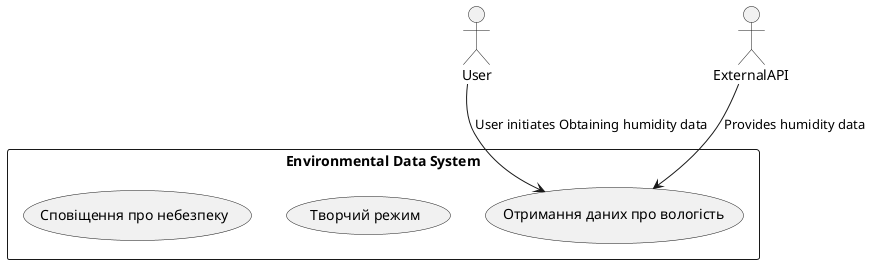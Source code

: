 @startuml
' Визначення акторів
actor User
actor ExternalAPI

' Визначення меж системи та варіантів використання
rectangle "Environmental Data System" {
    usecase "Отримання даних про вологість" as UC1
    usecase "Творчий режим" as UC2
    usecase "Сповіщення про небезпеку" as UC4
}

' Визначення зв’язків між акторами та варіантами використання
User --> UC1 : User initiates Obtaining humidity data
ExternalAPI --> UC1 : Provides humidity data

' Кінець діаграми
@enduml
